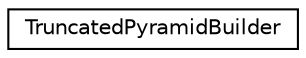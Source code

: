 digraph "Graphical Class Hierarchy"
{
 // LATEX_PDF_SIZE
  edge [fontname="Helvetica",fontsize="10",labelfontname="Helvetica",labelfontsize="10"];
  node [fontname="Helvetica",fontsize="10",shape=record];
  rankdir="LR";
  Node0 [label="TruncatedPyramidBuilder",height=0.2,width=0.4,color="black", fillcolor="white", style="filled",URL="$class_truncated_pyramid_builder.html",tooltip=" "];
}
